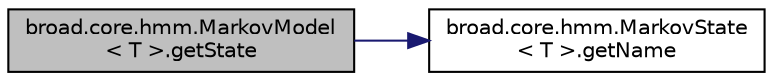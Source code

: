 digraph "broad.core.hmm.MarkovModel&lt; T &gt;.getState"
{
  edge [fontname="Helvetica",fontsize="10",labelfontname="Helvetica",labelfontsize="10"];
  node [fontname="Helvetica",fontsize="10",shape=record];
  rankdir="LR";
  Node1 [label="broad.core.hmm.MarkovModel\l\< T \>.getState",height=0.2,width=0.4,color="black", fillcolor="grey75", style="filled" fontcolor="black"];
  Node1 -> Node2 [color="midnightblue",fontsize="10",style="solid",fontname="Helvetica"];
  Node2 [label="broad.core.hmm.MarkovState\l\< T \>.getName",height=0.2,width=0.4,color="black", fillcolor="white", style="filled",URL="$interfacebroad_1_1core_1_1hmm_1_1_markov_state_3_01_t_01_4.html#ad499d0d3db6b9cafaf6c4207e329df67"];
}
